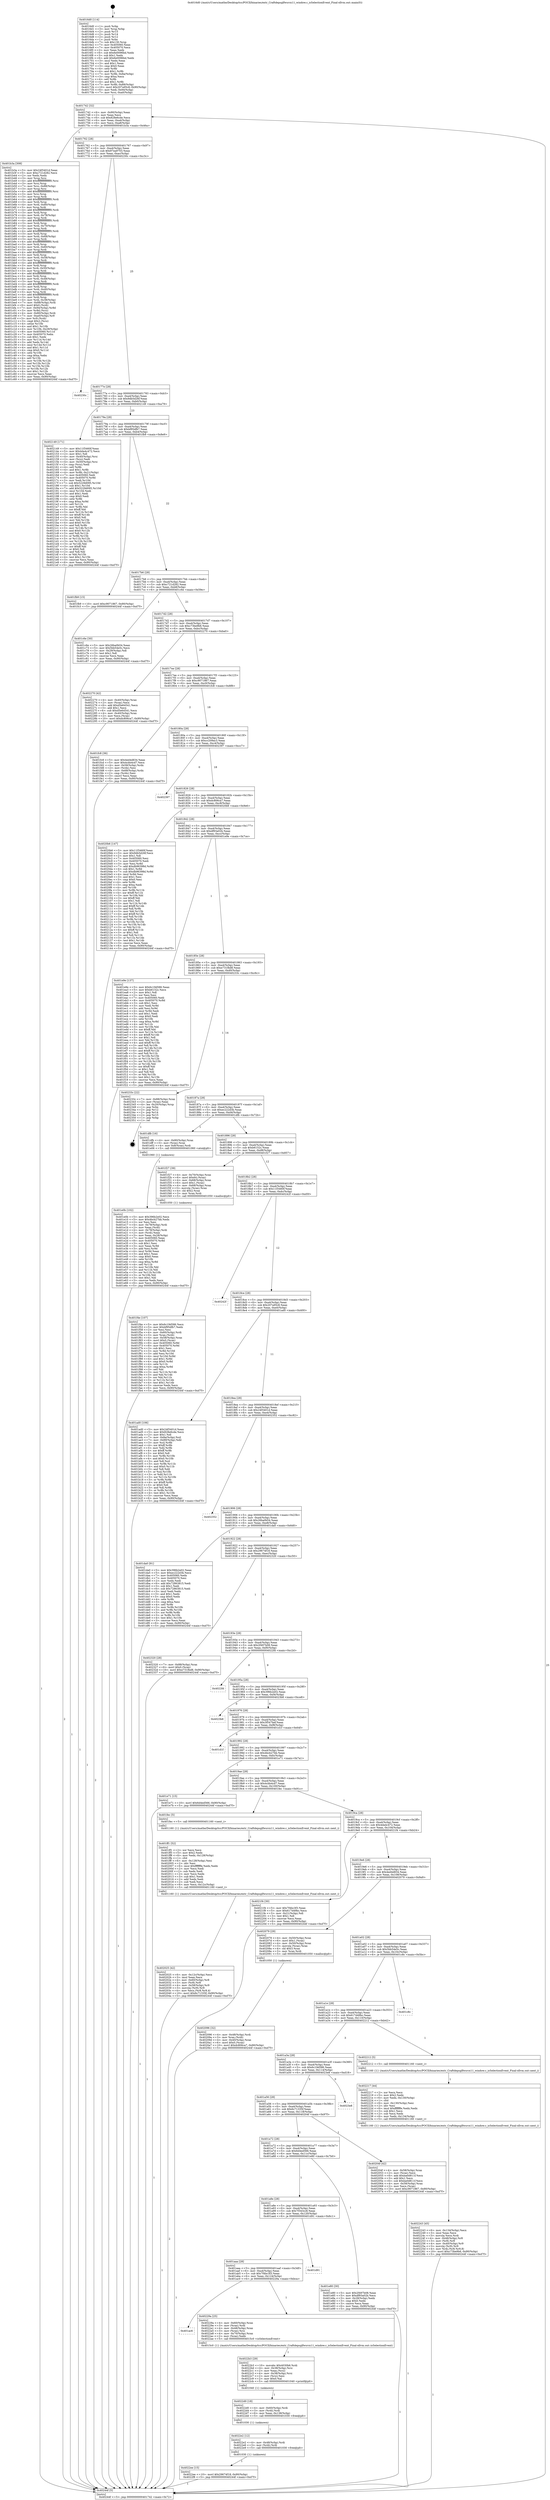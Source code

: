 digraph "0x4016d0" {
  label = "0x4016d0 (/mnt/c/Users/mathe/Desktop/tcc/POCII/binaries/extr_Craftdepsglfwsrcx11_window.c_isSelectionEvent_Final-ollvm.out::main(0))"
  labelloc = "t"
  node[shape=record]

  Entry [label="",width=0.3,height=0.3,shape=circle,fillcolor=black,style=filled]
  "0x401742" [label="{
     0x401742 [32]\l
     | [instrs]\l
     &nbsp;&nbsp;0x401742 \<+6\>: mov -0x90(%rbp),%eax\l
     &nbsp;&nbsp;0x401748 \<+2\>: mov %eax,%ecx\l
     &nbsp;&nbsp;0x40174a \<+6\>: sub $0x828e6cde,%ecx\l
     &nbsp;&nbsp;0x401750 \<+6\>: mov %eax,-0xa4(%rbp)\l
     &nbsp;&nbsp;0x401756 \<+6\>: mov %ecx,-0xa8(%rbp)\l
     &nbsp;&nbsp;0x40175c \<+6\>: je 0000000000401b3a \<main+0x46a\>\l
  }"]
  "0x401b3a" [label="{
     0x401b3a [308]\l
     | [instrs]\l
     &nbsp;&nbsp;0x401b3a \<+5\>: mov $0x24f3401d,%eax\l
     &nbsp;&nbsp;0x401b3f \<+5\>: mov $0xc721d282,%ecx\l
     &nbsp;&nbsp;0x401b44 \<+2\>: xor %edx,%edx\l
     &nbsp;&nbsp;0x401b46 \<+3\>: mov %rsp,%rsi\l
     &nbsp;&nbsp;0x401b49 \<+4\>: add $0xfffffffffffffff0,%rsi\l
     &nbsp;&nbsp;0x401b4d \<+3\>: mov %rsi,%rsp\l
     &nbsp;&nbsp;0x401b50 \<+7\>: mov %rsi,-0x88(%rbp)\l
     &nbsp;&nbsp;0x401b57 \<+3\>: mov %rsp,%rsi\l
     &nbsp;&nbsp;0x401b5a \<+4\>: add $0xfffffffffffffff0,%rsi\l
     &nbsp;&nbsp;0x401b5e \<+3\>: mov %rsi,%rsp\l
     &nbsp;&nbsp;0x401b61 \<+3\>: mov %rsp,%rdi\l
     &nbsp;&nbsp;0x401b64 \<+4\>: add $0xfffffffffffffff0,%rdi\l
     &nbsp;&nbsp;0x401b68 \<+3\>: mov %rdi,%rsp\l
     &nbsp;&nbsp;0x401b6b \<+4\>: mov %rdi,-0x80(%rbp)\l
     &nbsp;&nbsp;0x401b6f \<+3\>: mov %rsp,%rdi\l
     &nbsp;&nbsp;0x401b72 \<+4\>: add $0xfffffffffffffff0,%rdi\l
     &nbsp;&nbsp;0x401b76 \<+3\>: mov %rdi,%rsp\l
     &nbsp;&nbsp;0x401b79 \<+4\>: mov %rdi,-0x78(%rbp)\l
     &nbsp;&nbsp;0x401b7d \<+3\>: mov %rsp,%rdi\l
     &nbsp;&nbsp;0x401b80 \<+4\>: add $0xfffffffffffffff0,%rdi\l
     &nbsp;&nbsp;0x401b84 \<+3\>: mov %rdi,%rsp\l
     &nbsp;&nbsp;0x401b87 \<+4\>: mov %rdi,-0x70(%rbp)\l
     &nbsp;&nbsp;0x401b8b \<+3\>: mov %rsp,%rdi\l
     &nbsp;&nbsp;0x401b8e \<+4\>: add $0xfffffffffffffff0,%rdi\l
     &nbsp;&nbsp;0x401b92 \<+3\>: mov %rdi,%rsp\l
     &nbsp;&nbsp;0x401b95 \<+4\>: mov %rdi,-0x68(%rbp)\l
     &nbsp;&nbsp;0x401b99 \<+3\>: mov %rsp,%rdi\l
     &nbsp;&nbsp;0x401b9c \<+4\>: add $0xfffffffffffffff0,%rdi\l
     &nbsp;&nbsp;0x401ba0 \<+3\>: mov %rdi,%rsp\l
     &nbsp;&nbsp;0x401ba3 \<+4\>: mov %rdi,-0x60(%rbp)\l
     &nbsp;&nbsp;0x401ba7 \<+3\>: mov %rsp,%rdi\l
     &nbsp;&nbsp;0x401baa \<+4\>: add $0xfffffffffffffff0,%rdi\l
     &nbsp;&nbsp;0x401bae \<+3\>: mov %rdi,%rsp\l
     &nbsp;&nbsp;0x401bb1 \<+4\>: mov %rdi,-0x58(%rbp)\l
     &nbsp;&nbsp;0x401bb5 \<+3\>: mov %rsp,%rdi\l
     &nbsp;&nbsp;0x401bb8 \<+4\>: add $0xfffffffffffffff0,%rdi\l
     &nbsp;&nbsp;0x401bbc \<+3\>: mov %rdi,%rsp\l
     &nbsp;&nbsp;0x401bbf \<+4\>: mov %rdi,-0x50(%rbp)\l
     &nbsp;&nbsp;0x401bc3 \<+3\>: mov %rsp,%rdi\l
     &nbsp;&nbsp;0x401bc6 \<+4\>: add $0xfffffffffffffff0,%rdi\l
     &nbsp;&nbsp;0x401bca \<+3\>: mov %rdi,%rsp\l
     &nbsp;&nbsp;0x401bcd \<+4\>: mov %rdi,-0x48(%rbp)\l
     &nbsp;&nbsp;0x401bd1 \<+3\>: mov %rsp,%rdi\l
     &nbsp;&nbsp;0x401bd4 \<+4\>: add $0xfffffffffffffff0,%rdi\l
     &nbsp;&nbsp;0x401bd8 \<+3\>: mov %rdi,%rsp\l
     &nbsp;&nbsp;0x401bdb \<+4\>: mov %rdi,-0x40(%rbp)\l
     &nbsp;&nbsp;0x401bdf \<+3\>: mov %rsp,%rdi\l
     &nbsp;&nbsp;0x401be2 \<+4\>: add $0xfffffffffffffff0,%rdi\l
     &nbsp;&nbsp;0x401be6 \<+3\>: mov %rdi,%rsp\l
     &nbsp;&nbsp;0x401be9 \<+4\>: mov %rdi,-0x38(%rbp)\l
     &nbsp;&nbsp;0x401bed \<+7\>: mov -0x88(%rbp),%rdi\l
     &nbsp;&nbsp;0x401bf4 \<+6\>: movl $0x0,(%rdi)\l
     &nbsp;&nbsp;0x401bfa \<+7\>: mov -0x94(%rbp),%r8d\l
     &nbsp;&nbsp;0x401c01 \<+3\>: mov %r8d,(%rsi)\l
     &nbsp;&nbsp;0x401c04 \<+4\>: mov -0x80(%rbp),%rdi\l
     &nbsp;&nbsp;0x401c08 \<+7\>: mov -0xa0(%rbp),%r9\l
     &nbsp;&nbsp;0x401c0f \<+3\>: mov %r9,(%rdi)\l
     &nbsp;&nbsp;0x401c12 \<+3\>: cmpl $0x2,(%rsi)\l
     &nbsp;&nbsp;0x401c15 \<+4\>: setne %r10b\l
     &nbsp;&nbsp;0x401c19 \<+4\>: and $0x1,%r10b\l
     &nbsp;&nbsp;0x401c1d \<+4\>: mov %r10b,-0x29(%rbp)\l
     &nbsp;&nbsp;0x401c21 \<+8\>: mov 0x405060,%r11d\l
     &nbsp;&nbsp;0x401c29 \<+7\>: mov 0x405070,%ebx\l
     &nbsp;&nbsp;0x401c30 \<+3\>: sub $0x1,%edx\l
     &nbsp;&nbsp;0x401c33 \<+3\>: mov %r11d,%r14d\l
     &nbsp;&nbsp;0x401c36 \<+3\>: add %edx,%r14d\l
     &nbsp;&nbsp;0x401c39 \<+4\>: imul %r14d,%r11d\l
     &nbsp;&nbsp;0x401c3d \<+4\>: and $0x1,%r11d\l
     &nbsp;&nbsp;0x401c41 \<+4\>: cmp $0x0,%r11d\l
     &nbsp;&nbsp;0x401c45 \<+4\>: sete %r10b\l
     &nbsp;&nbsp;0x401c49 \<+3\>: cmp $0xa,%ebx\l
     &nbsp;&nbsp;0x401c4c \<+4\>: setl %r15b\l
     &nbsp;&nbsp;0x401c50 \<+3\>: mov %r10b,%r12b\l
     &nbsp;&nbsp;0x401c53 \<+3\>: and %r15b,%r12b\l
     &nbsp;&nbsp;0x401c56 \<+3\>: xor %r15b,%r10b\l
     &nbsp;&nbsp;0x401c59 \<+3\>: or %r10b,%r12b\l
     &nbsp;&nbsp;0x401c5c \<+4\>: test $0x1,%r12b\l
     &nbsp;&nbsp;0x401c60 \<+3\>: cmovne %ecx,%eax\l
     &nbsp;&nbsp;0x401c63 \<+6\>: mov %eax,-0x90(%rbp)\l
     &nbsp;&nbsp;0x401c69 \<+5\>: jmp 000000000040244f \<main+0xd7f\>\l
  }"]
  "0x401762" [label="{
     0x401762 [28]\l
     | [instrs]\l
     &nbsp;&nbsp;0x401762 \<+5\>: jmp 0000000000401767 \<main+0x97\>\l
     &nbsp;&nbsp;0x401767 \<+6\>: mov -0xa4(%rbp),%eax\l
     &nbsp;&nbsp;0x40176d \<+5\>: sub $0x97ea9703,%eax\l
     &nbsp;&nbsp;0x401772 \<+6\>: mov %eax,-0xac(%rbp)\l
     &nbsp;&nbsp;0x401778 \<+6\>: je 000000000040230c \<main+0xc3c\>\l
  }"]
  Exit [label="",width=0.3,height=0.3,shape=circle,fillcolor=black,style=filled,peripheries=2]
  "0x40230c" [label="{
     0x40230c\l
  }", style=dashed]
  "0x40177e" [label="{
     0x40177e [28]\l
     | [instrs]\l
     &nbsp;&nbsp;0x40177e \<+5\>: jmp 0000000000401783 \<main+0xb3\>\l
     &nbsp;&nbsp;0x401783 \<+6\>: mov -0xa4(%rbp),%eax\l
     &nbsp;&nbsp;0x401789 \<+5\>: sub $0x9db5d26f,%eax\l
     &nbsp;&nbsp;0x40178e \<+6\>: mov %eax,-0xb0(%rbp)\l
     &nbsp;&nbsp;0x401794 \<+6\>: je 0000000000402149 \<main+0xa79\>\l
  }"]
  "0x4022ee" [label="{
     0x4022ee [15]\l
     | [instrs]\l
     &nbsp;&nbsp;0x4022ee \<+10\>: movl $0x29674f18,-0x90(%rbp)\l
     &nbsp;&nbsp;0x4022f8 \<+5\>: jmp 000000000040244f \<main+0xd7f\>\l
  }"]
  "0x402149" [label="{
     0x402149 [171]\l
     | [instrs]\l
     &nbsp;&nbsp;0x402149 \<+5\>: mov $0x11f3460f,%eax\l
     &nbsp;&nbsp;0x40214e \<+5\>: mov $0x4da4c472,%ecx\l
     &nbsp;&nbsp;0x402153 \<+2\>: mov $0x1,%dl\l
     &nbsp;&nbsp;0x402155 \<+4\>: mov -0x40(%rbp),%rsi\l
     &nbsp;&nbsp;0x402159 \<+2\>: mov (%rsi),%edi\l
     &nbsp;&nbsp;0x40215b \<+4\>: mov -0x50(%rbp),%rsi\l
     &nbsp;&nbsp;0x40215f \<+2\>: cmp (%rsi),%edi\l
     &nbsp;&nbsp;0x402161 \<+4\>: setl %r8b\l
     &nbsp;&nbsp;0x402165 \<+4\>: and $0x1,%r8b\l
     &nbsp;&nbsp;0x402169 \<+4\>: mov %r8b,-0x21(%rbp)\l
     &nbsp;&nbsp;0x40216d \<+7\>: mov 0x405060,%edi\l
     &nbsp;&nbsp;0x402174 \<+8\>: mov 0x405070,%r9d\l
     &nbsp;&nbsp;0x40217c \<+3\>: mov %edi,%r10d\l
     &nbsp;&nbsp;0x40217f \<+7\>: sub $0x5229d095,%r10d\l
     &nbsp;&nbsp;0x402186 \<+4\>: sub $0x1,%r10d\l
     &nbsp;&nbsp;0x40218a \<+7\>: add $0x5229d095,%r10d\l
     &nbsp;&nbsp;0x402191 \<+4\>: imul %r10d,%edi\l
     &nbsp;&nbsp;0x402195 \<+3\>: and $0x1,%edi\l
     &nbsp;&nbsp;0x402198 \<+3\>: cmp $0x0,%edi\l
     &nbsp;&nbsp;0x40219b \<+4\>: sete %r8b\l
     &nbsp;&nbsp;0x40219f \<+4\>: cmp $0xa,%r9d\l
     &nbsp;&nbsp;0x4021a3 \<+4\>: setl %r11b\l
     &nbsp;&nbsp;0x4021a7 \<+3\>: mov %r8b,%bl\l
     &nbsp;&nbsp;0x4021aa \<+3\>: xor $0xff,%bl\l
     &nbsp;&nbsp;0x4021ad \<+3\>: mov %r11b,%r14b\l
     &nbsp;&nbsp;0x4021b0 \<+4\>: xor $0xff,%r14b\l
     &nbsp;&nbsp;0x4021b4 \<+3\>: xor $0x0,%dl\l
     &nbsp;&nbsp;0x4021b7 \<+3\>: mov %bl,%r15b\l
     &nbsp;&nbsp;0x4021ba \<+4\>: and $0x0,%r15b\l
     &nbsp;&nbsp;0x4021be \<+3\>: and %dl,%r8b\l
     &nbsp;&nbsp;0x4021c1 \<+3\>: mov %r14b,%r12b\l
     &nbsp;&nbsp;0x4021c4 \<+4\>: and $0x0,%r12b\l
     &nbsp;&nbsp;0x4021c8 \<+3\>: and %dl,%r11b\l
     &nbsp;&nbsp;0x4021cb \<+3\>: or %r8b,%r15b\l
     &nbsp;&nbsp;0x4021ce \<+3\>: or %r11b,%r12b\l
     &nbsp;&nbsp;0x4021d1 \<+3\>: xor %r12b,%r15b\l
     &nbsp;&nbsp;0x4021d4 \<+3\>: or %r14b,%bl\l
     &nbsp;&nbsp;0x4021d7 \<+3\>: xor $0xff,%bl\l
     &nbsp;&nbsp;0x4021da \<+3\>: or $0x0,%dl\l
     &nbsp;&nbsp;0x4021dd \<+2\>: and %dl,%bl\l
     &nbsp;&nbsp;0x4021df \<+3\>: or %bl,%r15b\l
     &nbsp;&nbsp;0x4021e2 \<+4\>: test $0x1,%r15b\l
     &nbsp;&nbsp;0x4021e6 \<+3\>: cmovne %ecx,%eax\l
     &nbsp;&nbsp;0x4021e9 \<+6\>: mov %eax,-0x90(%rbp)\l
     &nbsp;&nbsp;0x4021ef \<+5\>: jmp 000000000040244f \<main+0xd7f\>\l
  }"]
  "0x40179a" [label="{
     0x40179a [28]\l
     | [instrs]\l
     &nbsp;&nbsp;0x40179a \<+5\>: jmp 000000000040179f \<main+0xcf\>\l
     &nbsp;&nbsp;0x40179f \<+6\>: mov -0xa4(%rbp),%eax\l
     &nbsp;&nbsp;0x4017a5 \<+5\>: sub $0xbf95dfb7,%eax\l
     &nbsp;&nbsp;0x4017aa \<+6\>: mov %eax,-0xb4(%rbp)\l
     &nbsp;&nbsp;0x4017b0 \<+6\>: je 0000000000401fb9 \<main+0x8e9\>\l
  }"]
  "0x4022e2" [label="{
     0x4022e2 [12]\l
     | [instrs]\l
     &nbsp;&nbsp;0x4022e2 \<+4\>: mov -0x48(%rbp),%rdi\l
     &nbsp;&nbsp;0x4022e6 \<+3\>: mov (%rdi),%rdi\l
     &nbsp;&nbsp;0x4022e9 \<+5\>: call 0000000000401030 \<free@plt\>\l
     | [calls]\l
     &nbsp;&nbsp;0x401030 \{1\} (unknown)\l
  }"]
  "0x401fb9" [label="{
     0x401fb9 [15]\l
     | [instrs]\l
     &nbsp;&nbsp;0x401fb9 \<+10\>: movl $0xc9071867,-0x90(%rbp)\l
     &nbsp;&nbsp;0x401fc3 \<+5\>: jmp 000000000040244f \<main+0xd7f\>\l
  }"]
  "0x4017b6" [label="{
     0x4017b6 [28]\l
     | [instrs]\l
     &nbsp;&nbsp;0x4017b6 \<+5\>: jmp 00000000004017bb \<main+0xeb\>\l
     &nbsp;&nbsp;0x4017bb \<+6\>: mov -0xa4(%rbp),%eax\l
     &nbsp;&nbsp;0x4017c1 \<+5\>: sub $0xc721d282,%eax\l
     &nbsp;&nbsp;0x4017c6 \<+6\>: mov %eax,-0xb8(%rbp)\l
     &nbsp;&nbsp;0x4017cc \<+6\>: je 0000000000401c6e \<main+0x59e\>\l
  }"]
  "0x4022d0" [label="{
     0x4022d0 [18]\l
     | [instrs]\l
     &nbsp;&nbsp;0x4022d0 \<+4\>: mov -0x60(%rbp),%rdi\l
     &nbsp;&nbsp;0x4022d4 \<+3\>: mov (%rdi),%rdi\l
     &nbsp;&nbsp;0x4022d7 \<+6\>: mov %eax,-0x138(%rbp)\l
     &nbsp;&nbsp;0x4022dd \<+5\>: call 0000000000401030 \<free@plt\>\l
     | [calls]\l
     &nbsp;&nbsp;0x401030 \{1\} (unknown)\l
  }"]
  "0x401c6e" [label="{
     0x401c6e [30]\l
     | [instrs]\l
     &nbsp;&nbsp;0x401c6e \<+5\>: mov $0x26ba0b54,%eax\l
     &nbsp;&nbsp;0x401c73 \<+5\>: mov $0x5bb54e5c,%ecx\l
     &nbsp;&nbsp;0x401c78 \<+3\>: mov -0x29(%rbp),%dl\l
     &nbsp;&nbsp;0x401c7b \<+3\>: test $0x1,%dl\l
     &nbsp;&nbsp;0x401c7e \<+3\>: cmovne %ecx,%eax\l
     &nbsp;&nbsp;0x401c81 \<+6\>: mov %eax,-0x90(%rbp)\l
     &nbsp;&nbsp;0x401c87 \<+5\>: jmp 000000000040244f \<main+0xd7f\>\l
  }"]
  "0x4017d2" [label="{
     0x4017d2 [28]\l
     | [instrs]\l
     &nbsp;&nbsp;0x4017d2 \<+5\>: jmp 00000000004017d7 \<main+0x107\>\l
     &nbsp;&nbsp;0x4017d7 \<+6\>: mov -0xa4(%rbp),%eax\l
     &nbsp;&nbsp;0x4017dd \<+5\>: sub $0xc73be9b6,%eax\l
     &nbsp;&nbsp;0x4017e2 \<+6\>: mov %eax,-0xbc(%rbp)\l
     &nbsp;&nbsp;0x4017e8 \<+6\>: je 0000000000402270 \<main+0xba0\>\l
  }"]
  "0x4022b3" [label="{
     0x4022b3 [29]\l
     | [instrs]\l
     &nbsp;&nbsp;0x4022b3 \<+10\>: movabs $0x4030b6,%rdi\l
     &nbsp;&nbsp;0x4022bd \<+4\>: mov -0x38(%rbp),%rsi\l
     &nbsp;&nbsp;0x4022c1 \<+2\>: mov %eax,(%rsi)\l
     &nbsp;&nbsp;0x4022c3 \<+4\>: mov -0x38(%rbp),%rsi\l
     &nbsp;&nbsp;0x4022c7 \<+2\>: mov (%rsi),%esi\l
     &nbsp;&nbsp;0x4022c9 \<+2\>: mov $0x0,%al\l
     &nbsp;&nbsp;0x4022cb \<+5\>: call 0000000000401040 \<printf@plt\>\l
     | [calls]\l
     &nbsp;&nbsp;0x401040 \{1\} (unknown)\l
  }"]
  "0x402270" [label="{
     0x402270 [42]\l
     | [instrs]\l
     &nbsp;&nbsp;0x402270 \<+4\>: mov -0x40(%rbp),%rax\l
     &nbsp;&nbsp;0x402274 \<+2\>: mov (%rax),%ecx\l
     &nbsp;&nbsp;0x402276 \<+6\>: add $0xd5e64541,%ecx\l
     &nbsp;&nbsp;0x40227c \<+3\>: add $0x1,%ecx\l
     &nbsp;&nbsp;0x40227f \<+6\>: sub $0xd5e64541,%ecx\l
     &nbsp;&nbsp;0x402285 \<+4\>: mov -0x40(%rbp),%rax\l
     &nbsp;&nbsp;0x402289 \<+2\>: mov %ecx,(%rax)\l
     &nbsp;&nbsp;0x40228b \<+10\>: movl $0xdc806ca7,-0x90(%rbp)\l
     &nbsp;&nbsp;0x402295 \<+5\>: jmp 000000000040244f \<main+0xd7f\>\l
  }"]
  "0x4017ee" [label="{
     0x4017ee [28]\l
     | [instrs]\l
     &nbsp;&nbsp;0x4017ee \<+5\>: jmp 00000000004017f3 \<main+0x123\>\l
     &nbsp;&nbsp;0x4017f3 \<+6\>: mov -0xa4(%rbp),%eax\l
     &nbsp;&nbsp;0x4017f9 \<+5\>: sub $0xc9071867,%eax\l
     &nbsp;&nbsp;0x4017fe \<+6\>: mov %eax,-0xc0(%rbp)\l
     &nbsp;&nbsp;0x401804 \<+6\>: je 0000000000401fc8 \<main+0x8f8\>\l
  }"]
  "0x401ac6" [label="{
     0x401ac6\l
  }", style=dashed]
  "0x401fc8" [label="{
     0x401fc8 [36]\l
     | [instrs]\l
     &nbsp;&nbsp;0x401fc8 \<+5\>: mov $0x4ed4d834,%eax\l
     &nbsp;&nbsp;0x401fcd \<+5\>: mov $0x4cbb4cd7,%ecx\l
     &nbsp;&nbsp;0x401fd2 \<+4\>: mov -0x58(%rbp),%rdx\l
     &nbsp;&nbsp;0x401fd6 \<+2\>: mov (%rdx),%esi\l
     &nbsp;&nbsp;0x401fd8 \<+4\>: mov -0x68(%rbp),%rdx\l
     &nbsp;&nbsp;0x401fdc \<+2\>: cmp (%rdx),%esi\l
     &nbsp;&nbsp;0x401fde \<+3\>: cmovl %ecx,%eax\l
     &nbsp;&nbsp;0x401fe1 \<+6\>: mov %eax,-0x90(%rbp)\l
     &nbsp;&nbsp;0x401fe7 \<+5\>: jmp 000000000040244f \<main+0xd7f\>\l
  }"]
  "0x40180a" [label="{
     0x40180a [28]\l
     | [instrs]\l
     &nbsp;&nbsp;0x40180a \<+5\>: jmp 000000000040180f \<main+0x13f\>\l
     &nbsp;&nbsp;0x40180f \<+6\>: mov -0xa4(%rbp),%eax\l
     &nbsp;&nbsp;0x401815 \<+5\>: sub $0xcc209ac3,%eax\l
     &nbsp;&nbsp;0x40181a \<+6\>: mov %eax,-0xc4(%rbp)\l
     &nbsp;&nbsp;0x401820 \<+6\>: je 0000000000402397 \<main+0xcc7\>\l
  }"]
  "0x40229a" [label="{
     0x40229a [25]\l
     | [instrs]\l
     &nbsp;&nbsp;0x40229a \<+4\>: mov -0x60(%rbp),%rax\l
     &nbsp;&nbsp;0x40229e \<+3\>: mov (%rax),%rdi\l
     &nbsp;&nbsp;0x4022a1 \<+4\>: mov -0x48(%rbp),%rax\l
     &nbsp;&nbsp;0x4022a5 \<+3\>: mov (%rax),%rsi\l
     &nbsp;&nbsp;0x4022a8 \<+4\>: mov -0x70(%rbp),%rax\l
     &nbsp;&nbsp;0x4022ac \<+2\>: mov (%rax),%edx\l
     &nbsp;&nbsp;0x4022ae \<+5\>: call 00000000004015c0 \<isSelectionEvent\>\l
     | [calls]\l
     &nbsp;&nbsp;0x4015c0 \{1\} (/mnt/c/Users/mathe/Desktop/tcc/POCII/binaries/extr_Craftdepsglfwsrcx11_window.c_isSelectionEvent_Final-ollvm.out::isSelectionEvent)\l
  }"]
  "0x402397" [label="{
     0x402397\l
  }", style=dashed]
  "0x401826" [label="{
     0x401826 [28]\l
     | [instrs]\l
     &nbsp;&nbsp;0x401826 \<+5\>: jmp 000000000040182b \<main+0x15b\>\l
     &nbsp;&nbsp;0x40182b \<+6\>: mov -0xa4(%rbp),%eax\l
     &nbsp;&nbsp;0x401831 \<+5\>: sub $0xdc806ca7,%eax\l
     &nbsp;&nbsp;0x401836 \<+6\>: mov %eax,-0xc8(%rbp)\l
     &nbsp;&nbsp;0x40183c \<+6\>: je 00000000004020b6 \<main+0x9e6\>\l
  }"]
  "0x401aaa" [label="{
     0x401aaa [28]\l
     | [instrs]\l
     &nbsp;&nbsp;0x401aaa \<+5\>: jmp 0000000000401aaf \<main+0x3df\>\l
     &nbsp;&nbsp;0x401aaf \<+6\>: mov -0xa4(%rbp),%eax\l
     &nbsp;&nbsp;0x401ab5 \<+5\>: sub $0x7f4bc3f3,%eax\l
     &nbsp;&nbsp;0x401aba \<+6\>: mov %eax,-0x124(%rbp)\l
     &nbsp;&nbsp;0x401ac0 \<+6\>: je 000000000040229a \<main+0xbca\>\l
  }"]
  "0x4020b6" [label="{
     0x4020b6 [147]\l
     | [instrs]\l
     &nbsp;&nbsp;0x4020b6 \<+5\>: mov $0x11f3460f,%eax\l
     &nbsp;&nbsp;0x4020bb \<+5\>: mov $0x9db5d26f,%ecx\l
     &nbsp;&nbsp;0x4020c0 \<+2\>: mov $0x1,%dl\l
     &nbsp;&nbsp;0x4020c2 \<+7\>: mov 0x405060,%esi\l
     &nbsp;&nbsp;0x4020c9 \<+7\>: mov 0x405070,%edi\l
     &nbsp;&nbsp;0x4020d0 \<+3\>: mov %esi,%r8d\l
     &nbsp;&nbsp;0x4020d3 \<+7\>: add $0xdb96398d,%r8d\l
     &nbsp;&nbsp;0x4020da \<+4\>: sub $0x1,%r8d\l
     &nbsp;&nbsp;0x4020de \<+7\>: sub $0xdb96398d,%r8d\l
     &nbsp;&nbsp;0x4020e5 \<+4\>: imul %r8d,%esi\l
     &nbsp;&nbsp;0x4020e9 \<+3\>: and $0x1,%esi\l
     &nbsp;&nbsp;0x4020ec \<+3\>: cmp $0x0,%esi\l
     &nbsp;&nbsp;0x4020ef \<+4\>: sete %r9b\l
     &nbsp;&nbsp;0x4020f3 \<+3\>: cmp $0xa,%edi\l
     &nbsp;&nbsp;0x4020f6 \<+4\>: setl %r10b\l
     &nbsp;&nbsp;0x4020fa \<+3\>: mov %r9b,%r11b\l
     &nbsp;&nbsp;0x4020fd \<+4\>: xor $0xff,%r11b\l
     &nbsp;&nbsp;0x402101 \<+3\>: mov %r10b,%bl\l
     &nbsp;&nbsp;0x402104 \<+3\>: xor $0xff,%bl\l
     &nbsp;&nbsp;0x402107 \<+3\>: xor $0x1,%dl\l
     &nbsp;&nbsp;0x40210a \<+3\>: mov %r11b,%r14b\l
     &nbsp;&nbsp;0x40210d \<+4\>: and $0xff,%r14b\l
     &nbsp;&nbsp;0x402111 \<+3\>: and %dl,%r9b\l
     &nbsp;&nbsp;0x402114 \<+3\>: mov %bl,%r15b\l
     &nbsp;&nbsp;0x402117 \<+4\>: and $0xff,%r15b\l
     &nbsp;&nbsp;0x40211b \<+3\>: and %dl,%r10b\l
     &nbsp;&nbsp;0x40211e \<+3\>: or %r9b,%r14b\l
     &nbsp;&nbsp;0x402121 \<+3\>: or %r10b,%r15b\l
     &nbsp;&nbsp;0x402124 \<+3\>: xor %r15b,%r14b\l
     &nbsp;&nbsp;0x402127 \<+3\>: or %bl,%r11b\l
     &nbsp;&nbsp;0x40212a \<+4\>: xor $0xff,%r11b\l
     &nbsp;&nbsp;0x40212e \<+3\>: or $0x1,%dl\l
     &nbsp;&nbsp;0x402131 \<+3\>: and %dl,%r11b\l
     &nbsp;&nbsp;0x402134 \<+3\>: or %r11b,%r14b\l
     &nbsp;&nbsp;0x402137 \<+4\>: test $0x1,%r14b\l
     &nbsp;&nbsp;0x40213b \<+3\>: cmovne %ecx,%eax\l
     &nbsp;&nbsp;0x40213e \<+6\>: mov %eax,-0x90(%rbp)\l
     &nbsp;&nbsp;0x402144 \<+5\>: jmp 000000000040244f \<main+0xd7f\>\l
  }"]
  "0x401842" [label="{
     0x401842 [28]\l
     | [instrs]\l
     &nbsp;&nbsp;0x401842 \<+5\>: jmp 0000000000401847 \<main+0x177\>\l
     &nbsp;&nbsp;0x401847 \<+6\>: mov -0xa4(%rbp),%eax\l
     &nbsp;&nbsp;0x40184d \<+5\>: sub $0xdf93a02b,%eax\l
     &nbsp;&nbsp;0x401852 \<+6\>: mov %eax,-0xcc(%rbp)\l
     &nbsp;&nbsp;0x401858 \<+6\>: je 0000000000401e9e \<main+0x7ce\>\l
  }"]
  "0x401d91" [label="{
     0x401d91\l
  }", style=dashed]
  "0x401e9e" [label="{
     0x401e9e [137]\l
     | [instrs]\l
     &nbsp;&nbsp;0x401e9e \<+5\>: mov $0x6c19d586,%eax\l
     &nbsp;&nbsp;0x401ea3 \<+5\>: mov $0xb6152c,%ecx\l
     &nbsp;&nbsp;0x401ea8 \<+2\>: mov $0x1,%dl\l
     &nbsp;&nbsp;0x401eaa \<+2\>: xor %esi,%esi\l
     &nbsp;&nbsp;0x401eac \<+7\>: mov 0x405060,%edi\l
     &nbsp;&nbsp;0x401eb3 \<+8\>: mov 0x405070,%r8d\l
     &nbsp;&nbsp;0x401ebb \<+3\>: sub $0x1,%esi\l
     &nbsp;&nbsp;0x401ebe \<+3\>: mov %edi,%r9d\l
     &nbsp;&nbsp;0x401ec1 \<+3\>: add %esi,%r9d\l
     &nbsp;&nbsp;0x401ec4 \<+4\>: imul %r9d,%edi\l
     &nbsp;&nbsp;0x401ec8 \<+3\>: and $0x1,%edi\l
     &nbsp;&nbsp;0x401ecb \<+3\>: cmp $0x0,%edi\l
     &nbsp;&nbsp;0x401ece \<+4\>: sete %r10b\l
     &nbsp;&nbsp;0x401ed2 \<+4\>: cmp $0xa,%r8d\l
     &nbsp;&nbsp;0x401ed6 \<+4\>: setl %r11b\l
     &nbsp;&nbsp;0x401eda \<+3\>: mov %r10b,%bl\l
     &nbsp;&nbsp;0x401edd \<+3\>: xor $0xff,%bl\l
     &nbsp;&nbsp;0x401ee0 \<+3\>: mov %r11b,%r14b\l
     &nbsp;&nbsp;0x401ee3 \<+4\>: xor $0xff,%r14b\l
     &nbsp;&nbsp;0x401ee7 \<+3\>: xor $0x1,%dl\l
     &nbsp;&nbsp;0x401eea \<+3\>: mov %bl,%r15b\l
     &nbsp;&nbsp;0x401eed \<+4\>: and $0xff,%r15b\l
     &nbsp;&nbsp;0x401ef1 \<+3\>: and %dl,%r10b\l
     &nbsp;&nbsp;0x401ef4 \<+3\>: mov %r14b,%r12b\l
     &nbsp;&nbsp;0x401ef7 \<+4\>: and $0xff,%r12b\l
     &nbsp;&nbsp;0x401efb \<+3\>: and %dl,%r11b\l
     &nbsp;&nbsp;0x401efe \<+3\>: or %r10b,%r15b\l
     &nbsp;&nbsp;0x401f01 \<+3\>: or %r11b,%r12b\l
     &nbsp;&nbsp;0x401f04 \<+3\>: xor %r12b,%r15b\l
     &nbsp;&nbsp;0x401f07 \<+3\>: or %r14b,%bl\l
     &nbsp;&nbsp;0x401f0a \<+3\>: xor $0xff,%bl\l
     &nbsp;&nbsp;0x401f0d \<+3\>: or $0x1,%dl\l
     &nbsp;&nbsp;0x401f10 \<+2\>: and %dl,%bl\l
     &nbsp;&nbsp;0x401f12 \<+3\>: or %bl,%r15b\l
     &nbsp;&nbsp;0x401f15 \<+4\>: test $0x1,%r15b\l
     &nbsp;&nbsp;0x401f19 \<+3\>: cmovne %ecx,%eax\l
     &nbsp;&nbsp;0x401f1c \<+6\>: mov %eax,-0x90(%rbp)\l
     &nbsp;&nbsp;0x401f22 \<+5\>: jmp 000000000040244f \<main+0xd7f\>\l
  }"]
  "0x40185e" [label="{
     0x40185e [28]\l
     | [instrs]\l
     &nbsp;&nbsp;0x40185e \<+5\>: jmp 0000000000401863 \<main+0x193\>\l
     &nbsp;&nbsp;0x401863 \<+6\>: mov -0xa4(%rbp),%eax\l
     &nbsp;&nbsp;0x401869 \<+5\>: sub $0xe731fbd8,%eax\l
     &nbsp;&nbsp;0x40186e \<+6\>: mov %eax,-0xd0(%rbp)\l
     &nbsp;&nbsp;0x401874 \<+6\>: je 000000000040233c \<main+0xc6c\>\l
  }"]
  "0x402243" [label="{
     0x402243 [45]\l
     | [instrs]\l
     &nbsp;&nbsp;0x402243 \<+6\>: mov -0x134(%rbp),%ecx\l
     &nbsp;&nbsp;0x402249 \<+3\>: imul %eax,%ecx\l
     &nbsp;&nbsp;0x40224c \<+3\>: movslq %ecx,%rdi\l
     &nbsp;&nbsp;0x40224f \<+4\>: mov -0x48(%rbp),%r8\l
     &nbsp;&nbsp;0x402253 \<+3\>: mov (%r8),%r8\l
     &nbsp;&nbsp;0x402256 \<+4\>: mov -0x40(%rbp),%r9\l
     &nbsp;&nbsp;0x40225a \<+3\>: movslq (%r9),%r9\l
     &nbsp;&nbsp;0x40225d \<+4\>: mov %rdi,(%r8,%r9,8)\l
     &nbsp;&nbsp;0x402261 \<+10\>: movl $0xc73be9b6,-0x90(%rbp)\l
     &nbsp;&nbsp;0x40226b \<+5\>: jmp 000000000040244f \<main+0xd7f\>\l
  }"]
  "0x40233c" [label="{
     0x40233c [22]\l
     | [instrs]\l
     &nbsp;&nbsp;0x40233c \<+7\>: mov -0x88(%rbp),%rax\l
     &nbsp;&nbsp;0x402343 \<+2\>: mov (%rax),%eax\l
     &nbsp;&nbsp;0x402345 \<+4\>: lea -0x20(%rbp),%rsp\l
     &nbsp;&nbsp;0x402349 \<+1\>: pop %rbx\l
     &nbsp;&nbsp;0x40234a \<+2\>: pop %r12\l
     &nbsp;&nbsp;0x40234c \<+2\>: pop %r14\l
     &nbsp;&nbsp;0x40234e \<+2\>: pop %r15\l
     &nbsp;&nbsp;0x402350 \<+1\>: pop %rbp\l
     &nbsp;&nbsp;0x402351 \<+1\>: ret\l
  }"]
  "0x40187a" [label="{
     0x40187a [28]\l
     | [instrs]\l
     &nbsp;&nbsp;0x40187a \<+5\>: jmp 000000000040187f \<main+0x1af\>\l
     &nbsp;&nbsp;0x40187f \<+6\>: mov -0xa4(%rbp),%eax\l
     &nbsp;&nbsp;0x401885 \<+5\>: sub $0xec222d3b,%eax\l
     &nbsp;&nbsp;0x40188a \<+6\>: mov %eax,-0xd4(%rbp)\l
     &nbsp;&nbsp;0x401890 \<+6\>: je 0000000000401dfb \<main+0x72b\>\l
  }"]
  "0x402217" [label="{
     0x402217 [44]\l
     | [instrs]\l
     &nbsp;&nbsp;0x402217 \<+2\>: xor %ecx,%ecx\l
     &nbsp;&nbsp;0x402219 \<+5\>: mov $0x2,%edx\l
     &nbsp;&nbsp;0x40221e \<+6\>: mov %edx,-0x130(%rbp)\l
     &nbsp;&nbsp;0x402224 \<+1\>: cltd\l
     &nbsp;&nbsp;0x402225 \<+6\>: mov -0x130(%rbp),%esi\l
     &nbsp;&nbsp;0x40222b \<+2\>: idiv %esi\l
     &nbsp;&nbsp;0x40222d \<+6\>: imul $0xfffffffe,%edx,%edx\l
     &nbsp;&nbsp;0x402233 \<+3\>: sub $0x1,%ecx\l
     &nbsp;&nbsp;0x402236 \<+2\>: sub %ecx,%edx\l
     &nbsp;&nbsp;0x402238 \<+6\>: mov %edx,-0x134(%rbp)\l
     &nbsp;&nbsp;0x40223e \<+5\>: call 0000000000401160 \<next_i\>\l
     | [calls]\l
     &nbsp;&nbsp;0x401160 \{1\} (/mnt/c/Users/mathe/Desktop/tcc/POCII/binaries/extr_Craftdepsglfwsrcx11_window.c_isSelectionEvent_Final-ollvm.out::next_i)\l
  }"]
  "0x401dfb" [label="{
     0x401dfb [16]\l
     | [instrs]\l
     &nbsp;&nbsp;0x401dfb \<+4\>: mov -0x80(%rbp),%rax\l
     &nbsp;&nbsp;0x401dff \<+3\>: mov (%rax),%rax\l
     &nbsp;&nbsp;0x401e02 \<+4\>: mov 0x8(%rax),%rdi\l
     &nbsp;&nbsp;0x401e06 \<+5\>: call 0000000000401060 \<atoi@plt\>\l
     | [calls]\l
     &nbsp;&nbsp;0x401060 \{1\} (unknown)\l
  }"]
  "0x401896" [label="{
     0x401896 [28]\l
     | [instrs]\l
     &nbsp;&nbsp;0x401896 \<+5\>: jmp 000000000040189b \<main+0x1cb\>\l
     &nbsp;&nbsp;0x40189b \<+6\>: mov -0xa4(%rbp),%eax\l
     &nbsp;&nbsp;0x4018a1 \<+5\>: sub $0xb6152c,%eax\l
     &nbsp;&nbsp;0x4018a6 \<+6\>: mov %eax,-0xd8(%rbp)\l
     &nbsp;&nbsp;0x4018ac \<+6\>: je 0000000000401f27 \<main+0x857\>\l
  }"]
  "0x402096" [label="{
     0x402096 [32]\l
     | [instrs]\l
     &nbsp;&nbsp;0x402096 \<+4\>: mov -0x48(%rbp),%rdi\l
     &nbsp;&nbsp;0x40209a \<+3\>: mov %rax,(%rdi)\l
     &nbsp;&nbsp;0x40209d \<+4\>: mov -0x40(%rbp),%rax\l
     &nbsp;&nbsp;0x4020a1 \<+6\>: movl $0x0,(%rax)\l
     &nbsp;&nbsp;0x4020a7 \<+10\>: movl $0xdc806ca7,-0x90(%rbp)\l
     &nbsp;&nbsp;0x4020b1 \<+5\>: jmp 000000000040244f \<main+0xd7f\>\l
  }"]
  "0x401f27" [label="{
     0x401f27 [39]\l
     | [instrs]\l
     &nbsp;&nbsp;0x401f27 \<+4\>: mov -0x70(%rbp),%rax\l
     &nbsp;&nbsp;0x401f2b \<+6\>: movl $0x64,(%rax)\l
     &nbsp;&nbsp;0x401f31 \<+4\>: mov -0x68(%rbp),%rax\l
     &nbsp;&nbsp;0x401f35 \<+6\>: movl $0x1,(%rax)\l
     &nbsp;&nbsp;0x401f3b \<+4\>: mov -0x68(%rbp),%rax\l
     &nbsp;&nbsp;0x401f3f \<+3\>: movslq (%rax),%rax\l
     &nbsp;&nbsp;0x401f42 \<+4\>: shl $0x2,%rax\l
     &nbsp;&nbsp;0x401f46 \<+3\>: mov %rax,%rdi\l
     &nbsp;&nbsp;0x401f49 \<+5\>: call 0000000000401050 \<malloc@plt\>\l
     | [calls]\l
     &nbsp;&nbsp;0x401050 \{1\} (unknown)\l
  }"]
  "0x4018b2" [label="{
     0x4018b2 [28]\l
     | [instrs]\l
     &nbsp;&nbsp;0x4018b2 \<+5\>: jmp 00000000004018b7 \<main+0x1e7\>\l
     &nbsp;&nbsp;0x4018b7 \<+6\>: mov -0xa4(%rbp),%eax\l
     &nbsp;&nbsp;0x4018bd \<+5\>: sub $0x11f3460f,%eax\l
     &nbsp;&nbsp;0x4018c2 \<+6\>: mov %eax,-0xdc(%rbp)\l
     &nbsp;&nbsp;0x4018c8 \<+6\>: je 000000000040242f \<main+0xd5f\>\l
  }"]
  "0x402025" [label="{
     0x402025 [42]\l
     | [instrs]\l
     &nbsp;&nbsp;0x402025 \<+6\>: mov -0x12c(%rbp),%ecx\l
     &nbsp;&nbsp;0x40202b \<+3\>: imul %eax,%ecx\l
     &nbsp;&nbsp;0x40202e \<+4\>: mov -0x60(%rbp),%r8\l
     &nbsp;&nbsp;0x402032 \<+3\>: mov (%r8),%r8\l
     &nbsp;&nbsp;0x402035 \<+4\>: mov -0x58(%rbp),%r9\l
     &nbsp;&nbsp;0x402039 \<+3\>: movslq (%r9),%r9\l
     &nbsp;&nbsp;0x40203c \<+4\>: mov %ecx,(%r8,%r9,4)\l
     &nbsp;&nbsp;0x402040 \<+10\>: movl $0x6c71335f,-0x90(%rbp)\l
     &nbsp;&nbsp;0x40204a \<+5\>: jmp 000000000040244f \<main+0xd7f\>\l
  }"]
  "0x40242f" [label="{
     0x40242f\l
  }", style=dashed]
  "0x4018ce" [label="{
     0x4018ce [28]\l
     | [instrs]\l
     &nbsp;&nbsp;0x4018ce \<+5\>: jmp 00000000004018d3 \<main+0x203\>\l
     &nbsp;&nbsp;0x4018d3 \<+6\>: mov -0xa4(%rbp),%eax\l
     &nbsp;&nbsp;0x4018d9 \<+5\>: sub $0x207a95c8,%eax\l
     &nbsp;&nbsp;0x4018de \<+6\>: mov %eax,-0xe0(%rbp)\l
     &nbsp;&nbsp;0x4018e4 \<+6\>: je 0000000000401ad0 \<main+0x400\>\l
  }"]
  "0x401ff1" [label="{
     0x401ff1 [52]\l
     | [instrs]\l
     &nbsp;&nbsp;0x401ff1 \<+2\>: xor %ecx,%ecx\l
     &nbsp;&nbsp;0x401ff3 \<+5\>: mov $0x2,%edx\l
     &nbsp;&nbsp;0x401ff8 \<+6\>: mov %edx,-0x128(%rbp)\l
     &nbsp;&nbsp;0x401ffe \<+1\>: cltd\l
     &nbsp;&nbsp;0x401fff \<+6\>: mov -0x128(%rbp),%esi\l
     &nbsp;&nbsp;0x402005 \<+2\>: idiv %esi\l
     &nbsp;&nbsp;0x402007 \<+6\>: imul $0xfffffffe,%edx,%edx\l
     &nbsp;&nbsp;0x40200d \<+2\>: mov %ecx,%edi\l
     &nbsp;&nbsp;0x40200f \<+2\>: sub %edx,%edi\l
     &nbsp;&nbsp;0x402011 \<+2\>: mov %ecx,%edx\l
     &nbsp;&nbsp;0x402013 \<+3\>: sub $0x1,%edx\l
     &nbsp;&nbsp;0x402016 \<+2\>: add %edx,%edi\l
     &nbsp;&nbsp;0x402018 \<+2\>: sub %edi,%ecx\l
     &nbsp;&nbsp;0x40201a \<+6\>: mov %ecx,-0x12c(%rbp)\l
     &nbsp;&nbsp;0x402020 \<+5\>: call 0000000000401160 \<next_i\>\l
     | [calls]\l
     &nbsp;&nbsp;0x401160 \{1\} (/mnt/c/Users/mathe/Desktop/tcc/POCII/binaries/extr_Craftdepsglfwsrcx11_window.c_isSelectionEvent_Final-ollvm.out::next_i)\l
  }"]
  "0x401ad0" [label="{
     0x401ad0 [106]\l
     | [instrs]\l
     &nbsp;&nbsp;0x401ad0 \<+5\>: mov $0x24f3401d,%eax\l
     &nbsp;&nbsp;0x401ad5 \<+5\>: mov $0x828e6cde,%ecx\l
     &nbsp;&nbsp;0x401ada \<+2\>: mov $0x1,%dl\l
     &nbsp;&nbsp;0x401adc \<+7\>: mov -0x8a(%rbp),%sil\l
     &nbsp;&nbsp;0x401ae3 \<+7\>: mov -0x89(%rbp),%dil\l
     &nbsp;&nbsp;0x401aea \<+3\>: mov %sil,%r8b\l
     &nbsp;&nbsp;0x401aed \<+4\>: xor $0xff,%r8b\l
     &nbsp;&nbsp;0x401af1 \<+3\>: mov %dil,%r9b\l
     &nbsp;&nbsp;0x401af4 \<+4\>: xor $0xff,%r9b\l
     &nbsp;&nbsp;0x401af8 \<+3\>: xor $0x0,%dl\l
     &nbsp;&nbsp;0x401afb \<+3\>: mov %r8b,%r10b\l
     &nbsp;&nbsp;0x401afe \<+4\>: and $0x0,%r10b\l
     &nbsp;&nbsp;0x401b02 \<+3\>: and %dl,%sil\l
     &nbsp;&nbsp;0x401b05 \<+3\>: mov %r9b,%r11b\l
     &nbsp;&nbsp;0x401b08 \<+4\>: and $0x0,%r11b\l
     &nbsp;&nbsp;0x401b0c \<+3\>: and %dl,%dil\l
     &nbsp;&nbsp;0x401b0f \<+3\>: or %sil,%r10b\l
     &nbsp;&nbsp;0x401b12 \<+3\>: or %dil,%r11b\l
     &nbsp;&nbsp;0x401b15 \<+3\>: xor %r11b,%r10b\l
     &nbsp;&nbsp;0x401b18 \<+3\>: or %r9b,%r8b\l
     &nbsp;&nbsp;0x401b1b \<+4\>: xor $0xff,%r8b\l
     &nbsp;&nbsp;0x401b1f \<+3\>: or $0x0,%dl\l
     &nbsp;&nbsp;0x401b22 \<+3\>: and %dl,%r8b\l
     &nbsp;&nbsp;0x401b25 \<+3\>: or %r8b,%r10b\l
     &nbsp;&nbsp;0x401b28 \<+4\>: test $0x1,%r10b\l
     &nbsp;&nbsp;0x401b2c \<+3\>: cmovne %ecx,%eax\l
     &nbsp;&nbsp;0x401b2f \<+6\>: mov %eax,-0x90(%rbp)\l
     &nbsp;&nbsp;0x401b35 \<+5\>: jmp 000000000040244f \<main+0xd7f\>\l
  }"]
  "0x4018ea" [label="{
     0x4018ea [28]\l
     | [instrs]\l
     &nbsp;&nbsp;0x4018ea \<+5\>: jmp 00000000004018ef \<main+0x21f\>\l
     &nbsp;&nbsp;0x4018ef \<+6\>: mov -0xa4(%rbp),%eax\l
     &nbsp;&nbsp;0x4018f5 \<+5\>: sub $0x24f3401d,%eax\l
     &nbsp;&nbsp;0x4018fa \<+6\>: mov %eax,-0xe4(%rbp)\l
     &nbsp;&nbsp;0x401900 \<+6\>: je 0000000000402352 \<main+0xc82\>\l
  }"]
  "0x40244f" [label="{
     0x40244f [5]\l
     | [instrs]\l
     &nbsp;&nbsp;0x40244f \<+5\>: jmp 0000000000401742 \<main+0x72\>\l
  }"]
  "0x4016d0" [label="{
     0x4016d0 [114]\l
     | [instrs]\l
     &nbsp;&nbsp;0x4016d0 \<+1\>: push %rbp\l
     &nbsp;&nbsp;0x4016d1 \<+3\>: mov %rsp,%rbp\l
     &nbsp;&nbsp;0x4016d4 \<+2\>: push %r15\l
     &nbsp;&nbsp;0x4016d6 \<+2\>: push %r14\l
     &nbsp;&nbsp;0x4016d8 \<+2\>: push %r12\l
     &nbsp;&nbsp;0x4016da \<+1\>: push %rbx\l
     &nbsp;&nbsp;0x4016db \<+7\>: sub $0x130,%rsp\l
     &nbsp;&nbsp;0x4016e2 \<+7\>: mov 0x405060,%eax\l
     &nbsp;&nbsp;0x4016e9 \<+7\>: mov 0x405070,%ecx\l
     &nbsp;&nbsp;0x4016f0 \<+2\>: mov %eax,%edx\l
     &nbsp;&nbsp;0x4016f2 \<+6\>: sub $0x6e0096bd,%edx\l
     &nbsp;&nbsp;0x4016f8 \<+3\>: sub $0x1,%edx\l
     &nbsp;&nbsp;0x4016fb \<+6\>: add $0x6e0096bd,%edx\l
     &nbsp;&nbsp;0x401701 \<+3\>: imul %edx,%eax\l
     &nbsp;&nbsp;0x401704 \<+3\>: and $0x1,%eax\l
     &nbsp;&nbsp;0x401707 \<+3\>: cmp $0x0,%eax\l
     &nbsp;&nbsp;0x40170a \<+4\>: sete %r8b\l
     &nbsp;&nbsp;0x40170e \<+4\>: and $0x1,%r8b\l
     &nbsp;&nbsp;0x401712 \<+7\>: mov %r8b,-0x8a(%rbp)\l
     &nbsp;&nbsp;0x401719 \<+3\>: cmp $0xa,%ecx\l
     &nbsp;&nbsp;0x40171c \<+4\>: setl %r8b\l
     &nbsp;&nbsp;0x401720 \<+4\>: and $0x1,%r8b\l
     &nbsp;&nbsp;0x401724 \<+7\>: mov %r8b,-0x89(%rbp)\l
     &nbsp;&nbsp;0x40172b \<+10\>: movl $0x207a95c8,-0x90(%rbp)\l
     &nbsp;&nbsp;0x401735 \<+6\>: mov %edi,-0x94(%rbp)\l
     &nbsp;&nbsp;0x40173b \<+7\>: mov %rsi,-0xa0(%rbp)\l
  }"]
  "0x401f4e" [label="{
     0x401f4e [107]\l
     | [instrs]\l
     &nbsp;&nbsp;0x401f4e \<+5\>: mov $0x6c19d586,%ecx\l
     &nbsp;&nbsp;0x401f53 \<+5\>: mov $0xbf95dfb7,%edx\l
     &nbsp;&nbsp;0x401f58 \<+2\>: xor %esi,%esi\l
     &nbsp;&nbsp;0x401f5a \<+4\>: mov -0x60(%rbp),%rdi\l
     &nbsp;&nbsp;0x401f5e \<+3\>: mov %rax,(%rdi)\l
     &nbsp;&nbsp;0x401f61 \<+4\>: mov -0x58(%rbp),%rax\l
     &nbsp;&nbsp;0x401f65 \<+6\>: movl $0x0,(%rax)\l
     &nbsp;&nbsp;0x401f6b \<+8\>: mov 0x405060,%r8d\l
     &nbsp;&nbsp;0x401f73 \<+8\>: mov 0x405070,%r9d\l
     &nbsp;&nbsp;0x401f7b \<+3\>: sub $0x1,%esi\l
     &nbsp;&nbsp;0x401f7e \<+3\>: mov %r8d,%r10d\l
     &nbsp;&nbsp;0x401f81 \<+3\>: add %esi,%r10d\l
     &nbsp;&nbsp;0x401f84 \<+4\>: imul %r10d,%r8d\l
     &nbsp;&nbsp;0x401f88 \<+4\>: and $0x1,%r8d\l
     &nbsp;&nbsp;0x401f8c \<+4\>: cmp $0x0,%r8d\l
     &nbsp;&nbsp;0x401f90 \<+4\>: sete %r11b\l
     &nbsp;&nbsp;0x401f94 \<+4\>: cmp $0xa,%r9d\l
     &nbsp;&nbsp;0x401f98 \<+3\>: setl %bl\l
     &nbsp;&nbsp;0x401f9b \<+3\>: mov %r11b,%r14b\l
     &nbsp;&nbsp;0x401f9e \<+3\>: and %bl,%r14b\l
     &nbsp;&nbsp;0x401fa1 \<+3\>: xor %bl,%r11b\l
     &nbsp;&nbsp;0x401fa4 \<+3\>: or %r11b,%r14b\l
     &nbsp;&nbsp;0x401fa7 \<+4\>: test $0x1,%r14b\l
     &nbsp;&nbsp;0x401fab \<+3\>: cmovne %edx,%ecx\l
     &nbsp;&nbsp;0x401fae \<+6\>: mov %ecx,-0x90(%rbp)\l
     &nbsp;&nbsp;0x401fb4 \<+5\>: jmp 000000000040244f \<main+0xd7f\>\l
  }"]
  "0x401a8e" [label="{
     0x401a8e [28]\l
     | [instrs]\l
     &nbsp;&nbsp;0x401a8e \<+5\>: jmp 0000000000401a93 \<main+0x3c3\>\l
     &nbsp;&nbsp;0x401a93 \<+6\>: mov -0xa4(%rbp),%eax\l
     &nbsp;&nbsp;0x401a99 \<+5\>: sub $0x7f343cc8,%eax\l
     &nbsp;&nbsp;0x401a9e \<+6\>: mov %eax,-0x120(%rbp)\l
     &nbsp;&nbsp;0x401aa4 \<+6\>: je 0000000000401d91 \<main+0x6c1\>\l
  }"]
  "0x402352" [label="{
     0x402352\l
  }", style=dashed]
  "0x401906" [label="{
     0x401906 [28]\l
     | [instrs]\l
     &nbsp;&nbsp;0x401906 \<+5\>: jmp 000000000040190b \<main+0x23b\>\l
     &nbsp;&nbsp;0x40190b \<+6\>: mov -0xa4(%rbp),%eax\l
     &nbsp;&nbsp;0x401911 \<+5\>: sub $0x26ba0b54,%eax\l
     &nbsp;&nbsp;0x401916 \<+6\>: mov %eax,-0xe8(%rbp)\l
     &nbsp;&nbsp;0x40191c \<+6\>: je 0000000000401da0 \<main+0x6d0\>\l
  }"]
  "0x401e80" [label="{
     0x401e80 [30]\l
     | [instrs]\l
     &nbsp;&nbsp;0x401e80 \<+5\>: mov $0x2f497b08,%eax\l
     &nbsp;&nbsp;0x401e85 \<+5\>: mov $0xdf93a02b,%ecx\l
     &nbsp;&nbsp;0x401e8a \<+3\>: mov -0x28(%rbp),%edx\l
     &nbsp;&nbsp;0x401e8d \<+3\>: cmp $0x0,%edx\l
     &nbsp;&nbsp;0x401e90 \<+3\>: cmove %ecx,%eax\l
     &nbsp;&nbsp;0x401e93 \<+6\>: mov %eax,-0x90(%rbp)\l
     &nbsp;&nbsp;0x401e99 \<+5\>: jmp 000000000040244f \<main+0xd7f\>\l
  }"]
  "0x401da0" [label="{
     0x401da0 [91]\l
     | [instrs]\l
     &nbsp;&nbsp;0x401da0 \<+5\>: mov $0x396b2e02,%eax\l
     &nbsp;&nbsp;0x401da5 \<+5\>: mov $0xec222d3b,%ecx\l
     &nbsp;&nbsp;0x401daa \<+7\>: mov 0x405060,%edx\l
     &nbsp;&nbsp;0x401db1 \<+7\>: mov 0x405070,%esi\l
     &nbsp;&nbsp;0x401db8 \<+2\>: mov %edx,%edi\l
     &nbsp;&nbsp;0x401dba \<+6\>: add $0x72863815,%edi\l
     &nbsp;&nbsp;0x401dc0 \<+3\>: sub $0x1,%edi\l
     &nbsp;&nbsp;0x401dc3 \<+6\>: sub $0x72863815,%edi\l
     &nbsp;&nbsp;0x401dc9 \<+3\>: imul %edi,%edx\l
     &nbsp;&nbsp;0x401dcc \<+3\>: and $0x1,%edx\l
     &nbsp;&nbsp;0x401dcf \<+3\>: cmp $0x0,%edx\l
     &nbsp;&nbsp;0x401dd2 \<+4\>: sete %r8b\l
     &nbsp;&nbsp;0x401dd6 \<+3\>: cmp $0xa,%esi\l
     &nbsp;&nbsp;0x401dd9 \<+4\>: setl %r9b\l
     &nbsp;&nbsp;0x401ddd \<+3\>: mov %r8b,%r10b\l
     &nbsp;&nbsp;0x401de0 \<+3\>: and %r9b,%r10b\l
     &nbsp;&nbsp;0x401de3 \<+3\>: xor %r9b,%r8b\l
     &nbsp;&nbsp;0x401de6 \<+3\>: or %r8b,%r10b\l
     &nbsp;&nbsp;0x401de9 \<+4\>: test $0x1,%r10b\l
     &nbsp;&nbsp;0x401ded \<+3\>: cmovne %ecx,%eax\l
     &nbsp;&nbsp;0x401df0 \<+6\>: mov %eax,-0x90(%rbp)\l
     &nbsp;&nbsp;0x401df6 \<+5\>: jmp 000000000040244f \<main+0xd7f\>\l
  }"]
  "0x401922" [label="{
     0x401922 [28]\l
     | [instrs]\l
     &nbsp;&nbsp;0x401922 \<+5\>: jmp 0000000000401927 \<main+0x257\>\l
     &nbsp;&nbsp;0x401927 \<+6\>: mov -0xa4(%rbp),%eax\l
     &nbsp;&nbsp;0x40192d \<+5\>: sub $0x29674f18,%eax\l
     &nbsp;&nbsp;0x401932 \<+6\>: mov %eax,-0xec(%rbp)\l
     &nbsp;&nbsp;0x401938 \<+6\>: je 0000000000402320 \<main+0xc50\>\l
  }"]
  "0x401e0b" [label="{
     0x401e0b [102]\l
     | [instrs]\l
     &nbsp;&nbsp;0x401e0b \<+5\>: mov $0x396b2e02,%ecx\l
     &nbsp;&nbsp;0x401e10 \<+5\>: mov $0x4bcb27bb,%edx\l
     &nbsp;&nbsp;0x401e15 \<+2\>: xor %esi,%esi\l
     &nbsp;&nbsp;0x401e17 \<+4\>: mov -0x78(%rbp),%rdi\l
     &nbsp;&nbsp;0x401e1b \<+2\>: mov %eax,(%rdi)\l
     &nbsp;&nbsp;0x401e1d \<+4\>: mov -0x78(%rbp),%rdi\l
     &nbsp;&nbsp;0x401e21 \<+2\>: mov (%rdi),%eax\l
     &nbsp;&nbsp;0x401e23 \<+3\>: mov %eax,-0x28(%rbp)\l
     &nbsp;&nbsp;0x401e26 \<+7\>: mov 0x405060,%eax\l
     &nbsp;&nbsp;0x401e2d \<+8\>: mov 0x405070,%r8d\l
     &nbsp;&nbsp;0x401e35 \<+3\>: sub $0x1,%esi\l
     &nbsp;&nbsp;0x401e38 \<+3\>: mov %eax,%r9d\l
     &nbsp;&nbsp;0x401e3b \<+3\>: add %esi,%r9d\l
     &nbsp;&nbsp;0x401e3e \<+4\>: imul %r9d,%eax\l
     &nbsp;&nbsp;0x401e42 \<+3\>: and $0x1,%eax\l
     &nbsp;&nbsp;0x401e45 \<+3\>: cmp $0x0,%eax\l
     &nbsp;&nbsp;0x401e48 \<+4\>: sete %r10b\l
     &nbsp;&nbsp;0x401e4c \<+4\>: cmp $0xa,%r8d\l
     &nbsp;&nbsp;0x401e50 \<+4\>: setl %r11b\l
     &nbsp;&nbsp;0x401e54 \<+3\>: mov %r10b,%bl\l
     &nbsp;&nbsp;0x401e57 \<+3\>: and %r11b,%bl\l
     &nbsp;&nbsp;0x401e5a \<+3\>: xor %r11b,%r10b\l
     &nbsp;&nbsp;0x401e5d \<+3\>: or %r10b,%bl\l
     &nbsp;&nbsp;0x401e60 \<+3\>: test $0x1,%bl\l
     &nbsp;&nbsp;0x401e63 \<+3\>: cmovne %edx,%ecx\l
     &nbsp;&nbsp;0x401e66 \<+6\>: mov %ecx,-0x90(%rbp)\l
     &nbsp;&nbsp;0x401e6c \<+5\>: jmp 000000000040244f \<main+0xd7f\>\l
  }"]
  "0x401a72" [label="{
     0x401a72 [28]\l
     | [instrs]\l
     &nbsp;&nbsp;0x401a72 \<+5\>: jmp 0000000000401a77 \<main+0x3a7\>\l
     &nbsp;&nbsp;0x401a77 \<+6\>: mov -0xa4(%rbp),%eax\l
     &nbsp;&nbsp;0x401a7d \<+5\>: sub $0x6d4ed566,%eax\l
     &nbsp;&nbsp;0x401a82 \<+6\>: mov %eax,-0x11c(%rbp)\l
     &nbsp;&nbsp;0x401a88 \<+6\>: je 0000000000401e80 \<main+0x7b0\>\l
  }"]
  "0x402320" [label="{
     0x402320 [28]\l
     | [instrs]\l
     &nbsp;&nbsp;0x402320 \<+7\>: mov -0x88(%rbp),%rax\l
     &nbsp;&nbsp;0x402327 \<+6\>: movl $0x0,(%rax)\l
     &nbsp;&nbsp;0x40232d \<+10\>: movl $0xe731fbd8,-0x90(%rbp)\l
     &nbsp;&nbsp;0x402337 \<+5\>: jmp 000000000040244f \<main+0xd7f\>\l
  }"]
  "0x40193e" [label="{
     0x40193e [28]\l
     | [instrs]\l
     &nbsp;&nbsp;0x40193e \<+5\>: jmp 0000000000401943 \<main+0x273\>\l
     &nbsp;&nbsp;0x401943 \<+6\>: mov -0xa4(%rbp),%eax\l
     &nbsp;&nbsp;0x401949 \<+5\>: sub $0x2f497b08,%eax\l
     &nbsp;&nbsp;0x40194e \<+6\>: mov %eax,-0xf0(%rbp)\l
     &nbsp;&nbsp;0x401954 \<+6\>: je 00000000004022fd \<main+0xc2d\>\l
  }"]
  "0x40204f" [label="{
     0x40204f [42]\l
     | [instrs]\l
     &nbsp;&nbsp;0x40204f \<+4\>: mov -0x58(%rbp),%rax\l
     &nbsp;&nbsp;0x402053 \<+2\>: mov (%rax),%ecx\l
     &nbsp;&nbsp;0x402055 \<+6\>: add $0xba0d811f,%ecx\l
     &nbsp;&nbsp;0x40205b \<+3\>: add $0x1,%ecx\l
     &nbsp;&nbsp;0x40205e \<+6\>: sub $0xba0d811f,%ecx\l
     &nbsp;&nbsp;0x402064 \<+4\>: mov -0x58(%rbp),%rax\l
     &nbsp;&nbsp;0x402068 \<+2\>: mov %ecx,(%rax)\l
     &nbsp;&nbsp;0x40206a \<+10\>: movl $0xc9071867,-0x90(%rbp)\l
     &nbsp;&nbsp;0x402074 \<+5\>: jmp 000000000040244f \<main+0xd7f\>\l
  }"]
  "0x4022fd" [label="{
     0x4022fd\l
  }", style=dashed]
  "0x40195a" [label="{
     0x40195a [28]\l
     | [instrs]\l
     &nbsp;&nbsp;0x40195a \<+5\>: jmp 000000000040195f \<main+0x28f\>\l
     &nbsp;&nbsp;0x40195f \<+6\>: mov -0xa4(%rbp),%eax\l
     &nbsp;&nbsp;0x401965 \<+5\>: sub $0x396b2e02,%eax\l
     &nbsp;&nbsp;0x40196a \<+6\>: mov %eax,-0xf4(%rbp)\l
     &nbsp;&nbsp;0x401970 \<+6\>: je 00000000004023b8 \<main+0xce8\>\l
  }"]
  "0x401a56" [label="{
     0x401a56 [28]\l
     | [instrs]\l
     &nbsp;&nbsp;0x401a56 \<+5\>: jmp 0000000000401a5b \<main+0x38b\>\l
     &nbsp;&nbsp;0x401a5b \<+6\>: mov -0xa4(%rbp),%eax\l
     &nbsp;&nbsp;0x401a61 \<+5\>: sub $0x6c71335f,%eax\l
     &nbsp;&nbsp;0x401a66 \<+6\>: mov %eax,-0x118(%rbp)\l
     &nbsp;&nbsp;0x401a6c \<+6\>: je 000000000040204f \<main+0x97f\>\l
  }"]
  "0x4023b8" [label="{
     0x4023b8\l
  }", style=dashed]
  "0x401976" [label="{
     0x401976 [28]\l
     | [instrs]\l
     &nbsp;&nbsp;0x401976 \<+5\>: jmp 000000000040197b \<main+0x2ab\>\l
     &nbsp;&nbsp;0x40197b \<+6\>: mov -0xa4(%rbp),%eax\l
     &nbsp;&nbsp;0x401981 \<+5\>: sub $0x3f547bef,%eax\l
     &nbsp;&nbsp;0x401986 \<+6\>: mov %eax,-0xf8(%rbp)\l
     &nbsp;&nbsp;0x40198c \<+6\>: je 0000000000401d1f \<main+0x64f\>\l
  }"]
  "0x4023e8" [label="{
     0x4023e8\l
  }", style=dashed]
  "0x401d1f" [label="{
     0x401d1f\l
  }", style=dashed]
  "0x401992" [label="{
     0x401992 [28]\l
     | [instrs]\l
     &nbsp;&nbsp;0x401992 \<+5\>: jmp 0000000000401997 \<main+0x2c7\>\l
     &nbsp;&nbsp;0x401997 \<+6\>: mov -0xa4(%rbp),%eax\l
     &nbsp;&nbsp;0x40199d \<+5\>: sub $0x4bcb27bb,%eax\l
     &nbsp;&nbsp;0x4019a2 \<+6\>: mov %eax,-0xfc(%rbp)\l
     &nbsp;&nbsp;0x4019a8 \<+6\>: je 0000000000401e71 \<main+0x7a1\>\l
  }"]
  "0x401a3a" [label="{
     0x401a3a [28]\l
     | [instrs]\l
     &nbsp;&nbsp;0x401a3a \<+5\>: jmp 0000000000401a3f \<main+0x36f\>\l
     &nbsp;&nbsp;0x401a3f \<+6\>: mov -0xa4(%rbp),%eax\l
     &nbsp;&nbsp;0x401a45 \<+5\>: sub $0x6c19d586,%eax\l
     &nbsp;&nbsp;0x401a4a \<+6\>: mov %eax,-0x114(%rbp)\l
     &nbsp;&nbsp;0x401a50 \<+6\>: je 00000000004023e8 \<main+0xd18\>\l
  }"]
  "0x401e71" [label="{
     0x401e71 [15]\l
     | [instrs]\l
     &nbsp;&nbsp;0x401e71 \<+10\>: movl $0x6d4ed566,-0x90(%rbp)\l
     &nbsp;&nbsp;0x401e7b \<+5\>: jmp 000000000040244f \<main+0xd7f\>\l
  }"]
  "0x4019ae" [label="{
     0x4019ae [28]\l
     | [instrs]\l
     &nbsp;&nbsp;0x4019ae \<+5\>: jmp 00000000004019b3 \<main+0x2e3\>\l
     &nbsp;&nbsp;0x4019b3 \<+6\>: mov -0xa4(%rbp),%eax\l
     &nbsp;&nbsp;0x4019b9 \<+5\>: sub $0x4cbb4cd7,%eax\l
     &nbsp;&nbsp;0x4019be \<+6\>: mov %eax,-0x100(%rbp)\l
     &nbsp;&nbsp;0x4019c4 \<+6\>: je 0000000000401fec \<main+0x91c\>\l
  }"]
  "0x402212" [label="{
     0x402212 [5]\l
     | [instrs]\l
     &nbsp;&nbsp;0x402212 \<+5\>: call 0000000000401160 \<next_i\>\l
     | [calls]\l
     &nbsp;&nbsp;0x401160 \{1\} (/mnt/c/Users/mathe/Desktop/tcc/POCII/binaries/extr_Craftdepsglfwsrcx11_window.c_isSelectionEvent_Final-ollvm.out::next_i)\l
  }"]
  "0x401fec" [label="{
     0x401fec [5]\l
     | [instrs]\l
     &nbsp;&nbsp;0x401fec \<+5\>: call 0000000000401160 \<next_i\>\l
     | [calls]\l
     &nbsp;&nbsp;0x401160 \{1\} (/mnt/c/Users/mathe/Desktop/tcc/POCII/binaries/extr_Craftdepsglfwsrcx11_window.c_isSelectionEvent_Final-ollvm.out::next_i)\l
  }"]
  "0x4019ca" [label="{
     0x4019ca [28]\l
     | [instrs]\l
     &nbsp;&nbsp;0x4019ca \<+5\>: jmp 00000000004019cf \<main+0x2ff\>\l
     &nbsp;&nbsp;0x4019cf \<+6\>: mov -0xa4(%rbp),%eax\l
     &nbsp;&nbsp;0x4019d5 \<+5\>: sub $0x4da4c472,%eax\l
     &nbsp;&nbsp;0x4019da \<+6\>: mov %eax,-0x104(%rbp)\l
     &nbsp;&nbsp;0x4019e0 \<+6\>: je 00000000004021f4 \<main+0xb24\>\l
  }"]
  "0x401a1e" [label="{
     0x401a1e [28]\l
     | [instrs]\l
     &nbsp;&nbsp;0x401a1e \<+5\>: jmp 0000000000401a23 \<main+0x353\>\l
     &nbsp;&nbsp;0x401a23 \<+6\>: mov -0xa4(%rbp),%eax\l
     &nbsp;&nbsp;0x401a29 \<+5\>: sub $0x617d49bc,%eax\l
     &nbsp;&nbsp;0x401a2e \<+6\>: mov %eax,-0x110(%rbp)\l
     &nbsp;&nbsp;0x401a34 \<+6\>: je 0000000000402212 \<main+0xb42\>\l
  }"]
  "0x4021f4" [label="{
     0x4021f4 [30]\l
     | [instrs]\l
     &nbsp;&nbsp;0x4021f4 \<+5\>: mov $0x7f4bc3f3,%eax\l
     &nbsp;&nbsp;0x4021f9 \<+5\>: mov $0x617d49bc,%ecx\l
     &nbsp;&nbsp;0x4021fe \<+3\>: mov -0x21(%rbp),%dl\l
     &nbsp;&nbsp;0x402201 \<+3\>: test $0x1,%dl\l
     &nbsp;&nbsp;0x402204 \<+3\>: cmovne %ecx,%eax\l
     &nbsp;&nbsp;0x402207 \<+6\>: mov %eax,-0x90(%rbp)\l
     &nbsp;&nbsp;0x40220d \<+5\>: jmp 000000000040244f \<main+0xd7f\>\l
  }"]
  "0x4019e6" [label="{
     0x4019e6 [28]\l
     | [instrs]\l
     &nbsp;&nbsp;0x4019e6 \<+5\>: jmp 00000000004019eb \<main+0x31b\>\l
     &nbsp;&nbsp;0x4019eb \<+6\>: mov -0xa4(%rbp),%eax\l
     &nbsp;&nbsp;0x4019f1 \<+5\>: sub $0x4ed4d834,%eax\l
     &nbsp;&nbsp;0x4019f6 \<+6\>: mov %eax,-0x108(%rbp)\l
     &nbsp;&nbsp;0x4019fc \<+6\>: je 0000000000402079 \<main+0x9a9\>\l
  }"]
  "0x401c8c" [label="{
     0x401c8c\l
  }", style=dashed]
  "0x402079" [label="{
     0x402079 [29]\l
     | [instrs]\l
     &nbsp;&nbsp;0x402079 \<+4\>: mov -0x50(%rbp),%rax\l
     &nbsp;&nbsp;0x40207d \<+6\>: movl $0x1,(%rax)\l
     &nbsp;&nbsp;0x402083 \<+4\>: mov -0x50(%rbp),%rax\l
     &nbsp;&nbsp;0x402087 \<+3\>: movslq (%rax),%rax\l
     &nbsp;&nbsp;0x40208a \<+4\>: shl $0x3,%rax\l
     &nbsp;&nbsp;0x40208e \<+3\>: mov %rax,%rdi\l
     &nbsp;&nbsp;0x402091 \<+5\>: call 0000000000401050 \<malloc@plt\>\l
     | [calls]\l
     &nbsp;&nbsp;0x401050 \{1\} (unknown)\l
  }"]
  "0x401a02" [label="{
     0x401a02 [28]\l
     | [instrs]\l
     &nbsp;&nbsp;0x401a02 \<+5\>: jmp 0000000000401a07 \<main+0x337\>\l
     &nbsp;&nbsp;0x401a07 \<+6\>: mov -0xa4(%rbp),%eax\l
     &nbsp;&nbsp;0x401a0d \<+5\>: sub $0x5bb54e5c,%eax\l
     &nbsp;&nbsp;0x401a12 \<+6\>: mov %eax,-0x10c(%rbp)\l
     &nbsp;&nbsp;0x401a18 \<+6\>: je 0000000000401c8c \<main+0x5bc\>\l
  }"]
  Entry -> "0x4016d0" [label=" 1"]
  "0x401742" -> "0x401b3a" [label=" 1"]
  "0x401742" -> "0x401762" [label=" 25"]
  "0x40233c" -> Exit [label=" 1"]
  "0x401762" -> "0x40230c" [label=" 0"]
  "0x401762" -> "0x40177e" [label=" 25"]
  "0x402320" -> "0x40244f" [label=" 1"]
  "0x40177e" -> "0x402149" [label=" 2"]
  "0x40177e" -> "0x40179a" [label=" 23"]
  "0x4022ee" -> "0x40244f" [label=" 1"]
  "0x40179a" -> "0x401fb9" [label=" 1"]
  "0x40179a" -> "0x4017b6" [label=" 22"]
  "0x4022e2" -> "0x4022ee" [label=" 1"]
  "0x4017b6" -> "0x401c6e" [label=" 1"]
  "0x4017b6" -> "0x4017d2" [label=" 21"]
  "0x4022d0" -> "0x4022e2" [label=" 1"]
  "0x4017d2" -> "0x402270" [label=" 1"]
  "0x4017d2" -> "0x4017ee" [label=" 20"]
  "0x4022b3" -> "0x4022d0" [label=" 1"]
  "0x4017ee" -> "0x401fc8" [label=" 2"]
  "0x4017ee" -> "0x40180a" [label=" 18"]
  "0x40229a" -> "0x4022b3" [label=" 1"]
  "0x40180a" -> "0x402397" [label=" 0"]
  "0x40180a" -> "0x401826" [label=" 18"]
  "0x401aaa" -> "0x401ac6" [label=" 0"]
  "0x401826" -> "0x4020b6" [label=" 2"]
  "0x401826" -> "0x401842" [label=" 16"]
  "0x401aaa" -> "0x40229a" [label=" 1"]
  "0x401842" -> "0x401e9e" [label=" 1"]
  "0x401842" -> "0x40185e" [label=" 15"]
  "0x401a8e" -> "0x401aaa" [label=" 1"]
  "0x40185e" -> "0x40233c" [label=" 1"]
  "0x40185e" -> "0x40187a" [label=" 14"]
  "0x401a8e" -> "0x401d91" [label=" 0"]
  "0x40187a" -> "0x401dfb" [label=" 1"]
  "0x40187a" -> "0x401896" [label=" 13"]
  "0x402270" -> "0x40244f" [label=" 1"]
  "0x401896" -> "0x401f27" [label=" 1"]
  "0x401896" -> "0x4018b2" [label=" 12"]
  "0x402243" -> "0x40244f" [label=" 1"]
  "0x4018b2" -> "0x40242f" [label=" 0"]
  "0x4018b2" -> "0x4018ce" [label=" 12"]
  "0x402217" -> "0x402243" [label=" 1"]
  "0x4018ce" -> "0x401ad0" [label=" 1"]
  "0x4018ce" -> "0x4018ea" [label=" 11"]
  "0x401ad0" -> "0x40244f" [label=" 1"]
  "0x4016d0" -> "0x401742" [label=" 1"]
  "0x40244f" -> "0x401742" [label=" 25"]
  "0x402212" -> "0x402217" [label=" 1"]
  "0x401b3a" -> "0x40244f" [label=" 1"]
  "0x401c6e" -> "0x40244f" [label=" 1"]
  "0x4021f4" -> "0x40244f" [label=" 2"]
  "0x4018ea" -> "0x402352" [label=" 0"]
  "0x4018ea" -> "0x401906" [label=" 11"]
  "0x402149" -> "0x40244f" [label=" 2"]
  "0x401906" -> "0x401da0" [label=" 1"]
  "0x401906" -> "0x401922" [label=" 10"]
  "0x401da0" -> "0x40244f" [label=" 1"]
  "0x401dfb" -> "0x401e0b" [label=" 1"]
  "0x401e0b" -> "0x40244f" [label=" 1"]
  "0x4020b6" -> "0x40244f" [label=" 2"]
  "0x401922" -> "0x402320" [label=" 1"]
  "0x401922" -> "0x40193e" [label=" 9"]
  "0x402079" -> "0x402096" [label=" 1"]
  "0x40193e" -> "0x4022fd" [label=" 0"]
  "0x40193e" -> "0x40195a" [label=" 9"]
  "0x40204f" -> "0x40244f" [label=" 1"]
  "0x40195a" -> "0x4023b8" [label=" 0"]
  "0x40195a" -> "0x401976" [label=" 9"]
  "0x401ff1" -> "0x402025" [label=" 1"]
  "0x401976" -> "0x401d1f" [label=" 0"]
  "0x401976" -> "0x401992" [label=" 9"]
  "0x401fec" -> "0x401ff1" [label=" 1"]
  "0x401992" -> "0x401e71" [label=" 1"]
  "0x401992" -> "0x4019ae" [label=" 8"]
  "0x401e71" -> "0x40244f" [label=" 1"]
  "0x401fb9" -> "0x40244f" [label=" 1"]
  "0x4019ae" -> "0x401fec" [label=" 1"]
  "0x4019ae" -> "0x4019ca" [label=" 7"]
  "0x401f4e" -> "0x40244f" [label=" 1"]
  "0x4019ca" -> "0x4021f4" [label=" 2"]
  "0x4019ca" -> "0x4019e6" [label=" 5"]
  "0x401e9e" -> "0x40244f" [label=" 1"]
  "0x4019e6" -> "0x402079" [label=" 1"]
  "0x4019e6" -> "0x401a02" [label=" 4"]
  "0x401e80" -> "0x40244f" [label=" 1"]
  "0x401a02" -> "0x401c8c" [label=" 0"]
  "0x401a02" -> "0x401a1e" [label=" 4"]
  "0x401f27" -> "0x401f4e" [label=" 1"]
  "0x401a1e" -> "0x402212" [label=" 1"]
  "0x401a1e" -> "0x401a3a" [label=" 3"]
  "0x401fc8" -> "0x40244f" [label=" 2"]
  "0x401a3a" -> "0x4023e8" [label=" 0"]
  "0x401a3a" -> "0x401a56" [label=" 3"]
  "0x402025" -> "0x40244f" [label=" 1"]
  "0x401a56" -> "0x40204f" [label=" 1"]
  "0x401a56" -> "0x401a72" [label=" 2"]
  "0x402096" -> "0x40244f" [label=" 1"]
  "0x401a72" -> "0x401e80" [label=" 1"]
  "0x401a72" -> "0x401a8e" [label=" 1"]
}
